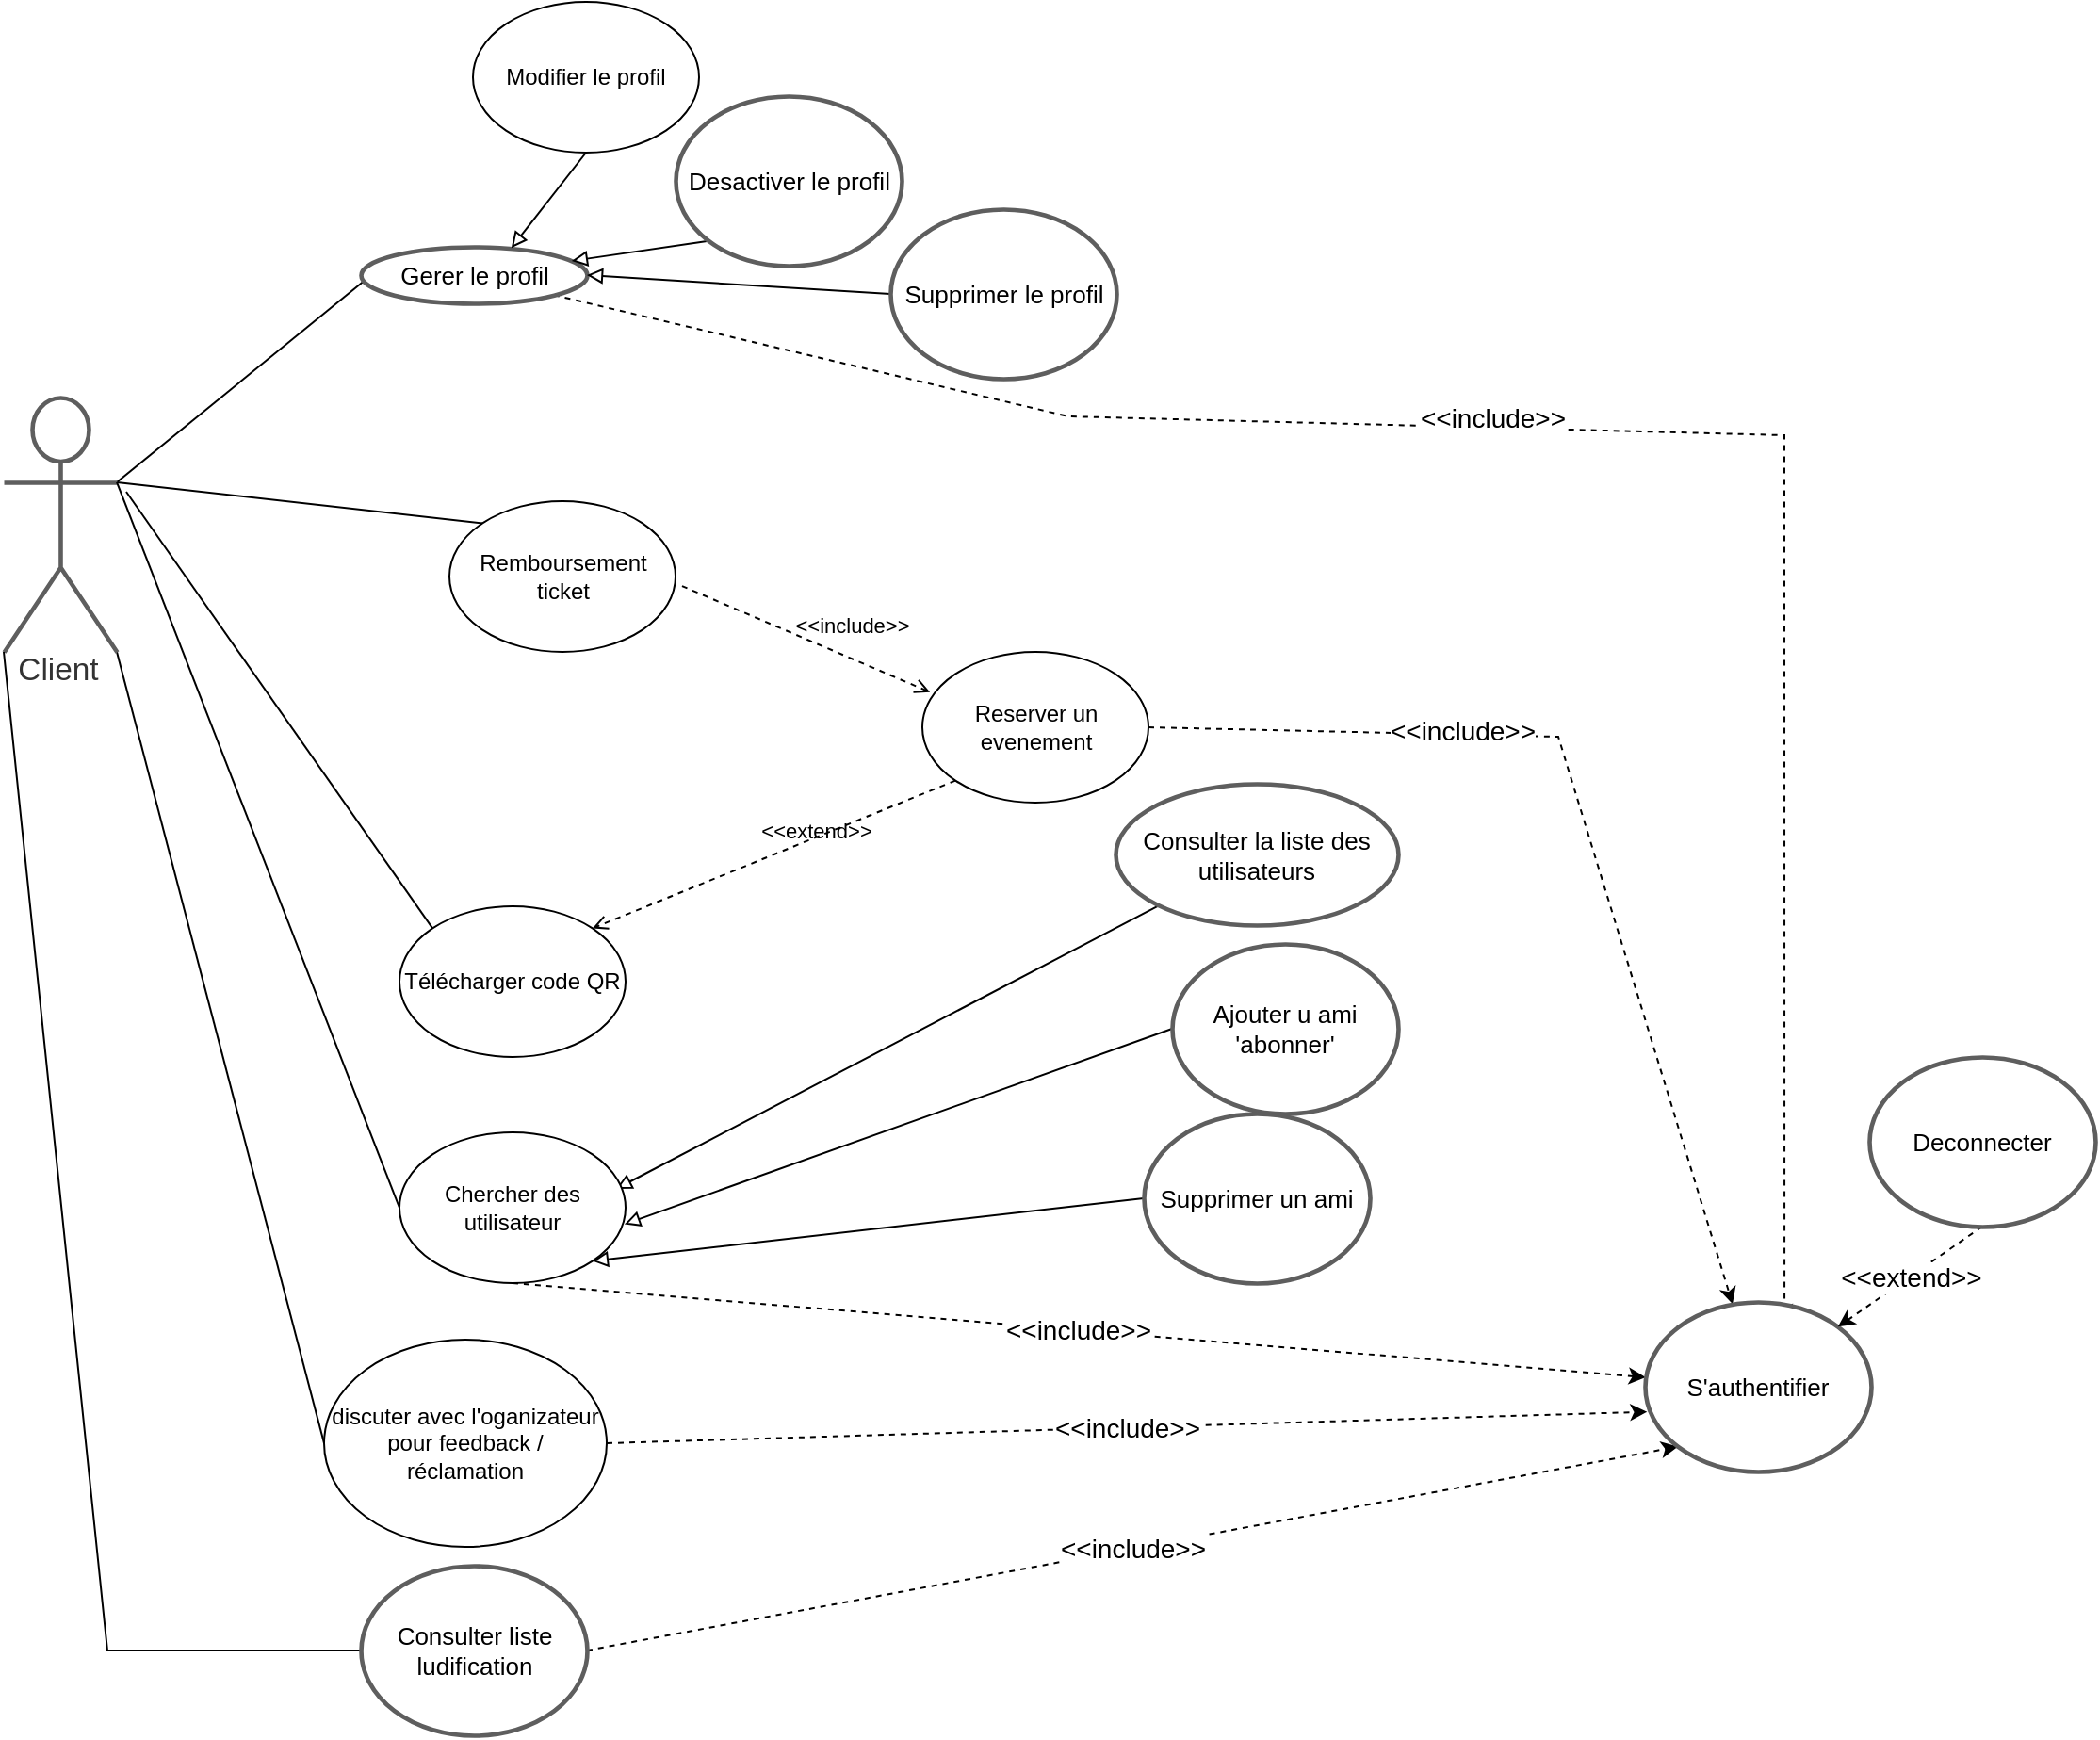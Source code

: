 <mxfile version="20.8.16" type="github">
  <diagram name="Page-1" id="ftNd-YgC9ZWd_KhuzdhC">
    <mxGraphModel dx="1760" dy="940" grid="1" gridSize="10" guides="1" tooltips="1" connect="1" arrows="1" fold="1" page="1" pageScale="1" pageWidth="1169" pageHeight="827" math="0" shadow="0">
      <root>
        <mxCell id="0" />
        <mxCell id="1" parent="0" />
        <mxCell id="OSbUybemLlkvj55cs3ST-1" style="edgeStyle=none;rounded=0;orthogonalLoop=1;jettySize=auto;html=1;exitX=1;exitY=0.333;exitDx=0;exitDy=0;exitPerimeter=0;entryX=0.019;entryY=0.588;entryDx=0;entryDy=0;entryPerimeter=0;fontSize=18;endArrow=none;endFill=0;" edge="1" parent="1" source="OSbUybemLlkvj55cs3ST-4" target="OSbUybemLlkvj55cs3ST-7">
          <mxGeometry relative="1" as="geometry" />
        </mxCell>
        <mxCell id="OSbUybemLlkvj55cs3ST-2" style="edgeStyle=none;rounded=0;orthogonalLoop=1;jettySize=auto;html=1;exitX=1;exitY=0.333;exitDx=0;exitDy=0;exitPerimeter=0;entryX=0;entryY=0;entryDx=0;entryDy=0;fontSize=18;endArrow=none;endFill=0;" edge="1" parent="1" source="OSbUybemLlkvj55cs3ST-4" target="OSbUybemLlkvj55cs3ST-25">
          <mxGeometry relative="1" as="geometry" />
        </mxCell>
        <mxCell id="OSbUybemLlkvj55cs3ST-3" style="edgeStyle=none;rounded=0;orthogonalLoop=1;jettySize=auto;html=1;exitX=1;exitY=1;exitDx=0;exitDy=0;exitPerimeter=0;entryX=0;entryY=0.5;entryDx=0;entryDy=0;fontSize=14;endArrow=none;endFill=0;" edge="1" parent="1" source="OSbUybemLlkvj55cs3ST-4" target="OSbUybemLlkvj55cs3ST-33">
          <mxGeometry relative="1" as="geometry" />
        </mxCell>
        <mxCell id="OSbUybemLlkvj55cs3ST-4" value="Client" style="html=1;overflow=block;blockSpacing=1;shape=umlActor;labelPosition=center;verticalLabelPosition=bottom;verticalAlign=top;whiteSpace=nowrap;fontSize=16.7;fontColor=#333333;align=center;spacing=0;strokeColor=#5e5e5e;strokeOpacity=100;rounded=1;absoluteArcSize=1;arcSize=9;strokeWidth=2.3;lucidId=Zoit8c.qYpQ7;" vertex="1" parent="1">
          <mxGeometry x="40" y="250" width="60" height="135" as="geometry" />
        </mxCell>
        <mxCell id="OSbUybemLlkvj55cs3ST-5" style="edgeStyle=none;rounded=0;orthogonalLoop=1;jettySize=auto;html=1;exitX=1;exitY=1;exitDx=0;exitDy=0;entryX=0.617;entryY=0.111;entryDx=0;entryDy=0;entryPerimeter=0;dashed=1;fontSize=14;endArrow=classic;endFill=1;" edge="1" parent="1" source="OSbUybemLlkvj55cs3ST-7" target="OSbUybemLlkvj55cs3ST-34">
          <mxGeometry relative="1" as="geometry">
            <Array as="points">
              <mxPoint x="605" y="260" />
              <mxPoint x="985" y="270" />
            </Array>
          </mxGeometry>
        </mxCell>
        <mxCell id="OSbUybemLlkvj55cs3ST-6" value="&amp;lt;&amp;lt;include&amp;gt;&amp;gt;" style="edgeLabel;html=1;align=center;verticalAlign=middle;resizable=0;points=[];fontSize=14;" vertex="1" connectable="0" parent="OSbUybemLlkvj55cs3ST-5">
          <mxGeometry x="-0.107" y="5" relative="1" as="geometry">
            <mxPoint as="offset" />
          </mxGeometry>
        </mxCell>
        <mxCell id="OSbUybemLlkvj55cs3ST-7" value="Gerer le profil" style="html=1;overflow=block;blockSpacing=1;whiteSpace=wrap;ellipse;fontSize=13;spacing=3.8;strokeColor=#5e5e5e;strokeOpacity=100;rounded=1;absoluteArcSize=1;arcSize=9;strokeWidth=2.3;lucidId=3sitsereLQRn;" vertex="1" parent="1">
          <mxGeometry x="229.5" y="170" width="120" height="30" as="geometry" />
        </mxCell>
        <mxCell id="OSbUybemLlkvj55cs3ST-8" style="edgeStyle=none;rounded=0;orthogonalLoop=1;jettySize=auto;html=1;exitX=0;exitY=1;exitDx=0;exitDy=0;fontSize=18;endArrow=block;endFill=0;" edge="1" parent="1" source="OSbUybemLlkvj55cs3ST-9" target="OSbUybemLlkvj55cs3ST-7">
          <mxGeometry relative="1" as="geometry" />
        </mxCell>
        <mxCell id="OSbUybemLlkvj55cs3ST-9" value="Desactiver le profil" style="html=1;overflow=block;blockSpacing=1;whiteSpace=wrap;ellipse;fontSize=13;spacing=3.8;strokeColor=#5e5e5e;strokeOpacity=100;rounded=1;absoluteArcSize=1;arcSize=9;strokeWidth=2.3;lucidId=jtitNFk_JNwB;" vertex="1" parent="1">
          <mxGeometry x="396.5" y="90" width="120" height="90" as="geometry" />
        </mxCell>
        <mxCell id="OSbUybemLlkvj55cs3ST-10" style="edgeStyle=none;rounded=0;orthogonalLoop=1;jettySize=auto;html=1;exitX=0;exitY=0.5;exitDx=0;exitDy=0;entryX=0;entryY=1;entryDx=0;entryDy=0;entryPerimeter=0;fontSize=14;endArrow=none;endFill=0;" edge="1" parent="1" source="OSbUybemLlkvj55cs3ST-12" target="OSbUybemLlkvj55cs3ST-4">
          <mxGeometry relative="1" as="geometry">
            <Array as="points">
              <mxPoint x="95" y="915" />
            </Array>
          </mxGeometry>
        </mxCell>
        <mxCell id="OSbUybemLlkvj55cs3ST-11" value="&amp;lt;&amp;lt;include&amp;gt;&amp;gt;" style="edgeStyle=none;rounded=0;orthogonalLoop=1;jettySize=auto;html=1;exitX=1;exitY=0.5;exitDx=0;exitDy=0;entryX=0;entryY=1;entryDx=0;entryDy=0;fontSize=14;endArrow=classic;endFill=1;dashed=1;" edge="1" parent="1" source="OSbUybemLlkvj55cs3ST-12" target="OSbUybemLlkvj55cs3ST-34">
          <mxGeometry relative="1" as="geometry" />
        </mxCell>
        <mxCell id="OSbUybemLlkvj55cs3ST-12" value="Consulter liste ludification" style="html=1;overflow=block;blockSpacing=1;whiteSpace=wrap;ellipse;fontSize=13;spacing=3.8;strokeColor=#5e5e5e;strokeOpacity=100;rounded=1;absoluteArcSize=1;arcSize=9;strokeWidth=2.3;lucidId=AtitZLWRrcX2;" vertex="1" parent="1">
          <mxGeometry x="229.5" y="870" width="120" height="90" as="geometry" />
        </mxCell>
        <mxCell id="OSbUybemLlkvj55cs3ST-13" style="edgeStyle=none;rounded=0;orthogonalLoop=1;jettySize=auto;html=1;exitX=0;exitY=0.5;exitDx=0;exitDy=0;entryX=0.995;entryY=0.61;entryDx=0;entryDy=0;fontSize=18;endArrow=block;endFill=0;entryPerimeter=0;" edge="1" parent="1" source="OSbUybemLlkvj55cs3ST-14" target="OSbUybemLlkvj55cs3ST-31">
          <mxGeometry relative="1" as="geometry">
            <mxPoint x="537.565" y="786.715" as="targetPoint" />
          </mxGeometry>
        </mxCell>
        <mxCell id="OSbUybemLlkvj55cs3ST-14" value="Ajouter u ami &#39;abonner&#39;" style="html=1;overflow=block;blockSpacing=1;whiteSpace=wrap;ellipse;fontSize=13;spacing=3.8;strokeColor=#5e5e5e;strokeOpacity=100;rounded=1;absoluteArcSize=1;arcSize=9;strokeWidth=2.3;lucidId=yuiteOMJiaQA;" vertex="1" parent="1">
          <mxGeometry x="660" y="540" width="120" height="90" as="geometry" />
        </mxCell>
        <mxCell id="OSbUybemLlkvj55cs3ST-15" style="edgeStyle=none;rounded=0;orthogonalLoop=1;jettySize=auto;html=1;exitX=0;exitY=0.5;exitDx=0;exitDy=0;entryX=1;entryY=1;entryDx=0;entryDy=0;fontSize=18;endArrow=block;endFill=0;" edge="1" parent="1" source="OSbUybemLlkvj55cs3ST-16" target="OSbUybemLlkvj55cs3ST-31">
          <mxGeometry relative="1" as="geometry">
            <mxPoint x="523.08" y="795.23" as="targetPoint" />
          </mxGeometry>
        </mxCell>
        <mxCell id="OSbUybemLlkvj55cs3ST-16" value="Supprimer un ami" style="html=1;overflow=block;blockSpacing=1;whiteSpace=wrap;ellipse;fontSize=13;spacing=3.8;strokeColor=#5e5e5e;strokeOpacity=100;rounded=1;absoluteArcSize=1;arcSize=9;strokeWidth=2.3;lucidId=Juitxt.MBrJM;" vertex="1" parent="1">
          <mxGeometry x="645" y="630" width="120" height="90" as="geometry" />
        </mxCell>
        <mxCell id="OSbUybemLlkvj55cs3ST-17" value="" style="edgeStyle=none;rounded=0;orthogonalLoop=1;jettySize=auto;html=1;fontSize=18;endArrow=block;endFill=0;entryX=0.958;entryY=0.375;entryDx=0;entryDy=0;entryPerimeter=0;" edge="1" parent="1" source="OSbUybemLlkvj55cs3ST-18" target="OSbUybemLlkvj55cs3ST-31">
          <mxGeometry relative="1" as="geometry">
            <mxPoint x="553.849" y="746.229" as="targetPoint" />
          </mxGeometry>
        </mxCell>
        <mxCell id="OSbUybemLlkvj55cs3ST-18" value="Consulter la liste des utilisateurs" style="html=1;overflow=block;blockSpacing=1;whiteSpace=wrap;ellipse;fontSize=13;spacing=3.8;strokeColor=#5e5e5e;strokeOpacity=100;rounded=1;absoluteArcSize=1;arcSize=9;strokeWidth=2.3;lucidId=SuitE4AoL12q;" vertex="1" parent="1">
          <mxGeometry x="630" y="455" width="150" height="75" as="geometry" />
        </mxCell>
        <mxCell id="OSbUybemLlkvj55cs3ST-19" style="edgeStyle=none;rounded=0;orthogonalLoop=1;jettySize=auto;html=1;exitX=0.5;exitY=1;exitDx=0;exitDy=0;entryX=0.666;entryY=0.019;entryDx=0;entryDy=0;entryPerimeter=0;fontSize=18;endArrow=block;endFill=0;" edge="1" parent="1" source="OSbUybemLlkvj55cs3ST-20" target="OSbUybemLlkvj55cs3ST-7">
          <mxGeometry relative="1" as="geometry" />
        </mxCell>
        <mxCell id="OSbUybemLlkvj55cs3ST-20" value="Modifier le profil" style="ellipse;whiteSpace=wrap;html=1;" vertex="1" parent="1">
          <mxGeometry x="289" y="40" width="120" height="80" as="geometry" />
        </mxCell>
        <mxCell id="OSbUybemLlkvj55cs3ST-21" style="edgeStyle=none;rounded=0;orthogonalLoop=1;jettySize=auto;html=1;exitX=1;exitY=0.5;exitDx=0;exitDy=0;dashed=1;fontSize=14;endArrow=classic;endFill=1;" edge="1" parent="1" source="OSbUybemLlkvj55cs3ST-23" target="OSbUybemLlkvj55cs3ST-34">
          <mxGeometry relative="1" as="geometry">
            <Array as="points">
              <mxPoint x="865" y="430" />
            </Array>
          </mxGeometry>
        </mxCell>
        <mxCell id="OSbUybemLlkvj55cs3ST-22" value="&amp;lt;&amp;lt;include&amp;gt;&amp;gt;" style="edgeLabel;html=1;align=center;verticalAlign=middle;resizable=0;points=[];fontSize=14;" vertex="1" connectable="0" parent="OSbUybemLlkvj55cs3ST-21">
          <mxGeometry x="-0.379" y="2" relative="1" as="geometry">
            <mxPoint x="1" as="offset" />
          </mxGeometry>
        </mxCell>
        <mxCell id="OSbUybemLlkvj55cs3ST-23" value="Reserver un evenement" style="ellipse;whiteSpace=wrap;html=1;" vertex="1" parent="1">
          <mxGeometry x="527.5" y="385" width="120" height="80" as="geometry" />
        </mxCell>
        <mxCell id="OSbUybemLlkvj55cs3ST-25" value="Remboursement ticket" style="ellipse;whiteSpace=wrap;html=1;" vertex="1" parent="1">
          <mxGeometry x="276.5" y="305" width="120" height="80" as="geometry" />
        </mxCell>
        <mxCell id="OSbUybemLlkvj55cs3ST-27" style="edgeStyle=none;rounded=0;orthogonalLoop=1;jettySize=auto;html=1;exitX=0;exitY=0;exitDx=0;exitDy=0;fontSize=14;endArrow=none;endFill=0;" edge="1" parent="1" source="OSbUybemLlkvj55cs3ST-28">
          <mxGeometry relative="1" as="geometry">
            <mxPoint x="105" y="300" as="targetPoint" />
          </mxGeometry>
        </mxCell>
        <mxCell id="OSbUybemLlkvj55cs3ST-28" value="Télécharger code QR" style="ellipse;whiteSpace=wrap;html=1;" vertex="1" parent="1">
          <mxGeometry x="250" y="520" width="120" height="80" as="geometry" />
        </mxCell>
        <mxCell id="OSbUybemLlkvj55cs3ST-29" style="edgeStyle=none;rounded=0;orthogonalLoop=1;jettySize=auto;html=1;exitX=0;exitY=0.5;exitDx=0;exitDy=0;entryX=1;entryY=0.333;entryDx=0;entryDy=0;entryPerimeter=0;fontSize=14;endArrow=none;endFill=0;" edge="1" parent="1" source="OSbUybemLlkvj55cs3ST-31" target="OSbUybemLlkvj55cs3ST-4">
          <mxGeometry relative="1" as="geometry" />
        </mxCell>
        <mxCell id="OSbUybemLlkvj55cs3ST-30" value="&amp;lt;&amp;lt;include&amp;gt;&amp;gt;" style="edgeStyle=none;rounded=0;orthogonalLoop=1;jettySize=auto;html=1;exitX=0.5;exitY=1;exitDx=0;exitDy=0;dashed=1;fontSize=14;endArrow=classic;endFill=1;" edge="1" parent="1" source="OSbUybemLlkvj55cs3ST-31" target="OSbUybemLlkvj55cs3ST-34">
          <mxGeometry relative="1" as="geometry" />
        </mxCell>
        <mxCell id="OSbUybemLlkvj55cs3ST-31" value="Chercher des utilisateur" style="ellipse;whiteSpace=wrap;html=1;" vertex="1" parent="1">
          <mxGeometry x="250" y="640" width="120" height="80" as="geometry" />
        </mxCell>
        <mxCell id="OSbUybemLlkvj55cs3ST-32" value="&amp;lt;&amp;lt;include&amp;gt;&amp;gt;" style="edgeStyle=none;rounded=0;orthogonalLoop=1;jettySize=auto;html=1;exitX=1;exitY=0.5;exitDx=0;exitDy=0;dashed=1;fontSize=14;endArrow=classic;endFill=1;entryX=0.01;entryY=0.648;entryDx=0;entryDy=0;entryPerimeter=0;" edge="1" parent="1" source="OSbUybemLlkvj55cs3ST-33" target="OSbUybemLlkvj55cs3ST-34">
          <mxGeometry relative="1" as="geometry">
            <mxPoint x="875" y="805.235" as="targetPoint" />
          </mxGeometry>
        </mxCell>
        <mxCell id="OSbUybemLlkvj55cs3ST-33" value="discuter avec l&#39;oganizateur pour feedback / réclamation" style="ellipse;whiteSpace=wrap;html=1;" vertex="1" parent="1">
          <mxGeometry x="210" y="750" width="150" height="110" as="geometry" />
        </mxCell>
        <mxCell id="OSbUybemLlkvj55cs3ST-34" value="S&#39;authentifier" style="html=1;overflow=block;blockSpacing=1;whiteSpace=wrap;ellipse;fontSize=13;spacing=3.8;strokeColor=#5e5e5e;strokeOpacity=100;rounded=1;absoluteArcSize=1;arcSize=9;strokeWidth=2.3;lucidId=XvitAHHM73nt;" vertex="1" parent="1">
          <mxGeometry x="911" y="730" width="120" height="90" as="geometry" />
        </mxCell>
        <mxCell id="OSbUybemLlkvj55cs3ST-35" value="&amp;lt;&amp;lt;extend&amp;gt;&amp;gt;" style="edgeStyle=none;rounded=0;orthogonalLoop=1;jettySize=auto;html=1;exitX=0.5;exitY=1;exitDx=0;exitDy=0;entryX=1;entryY=0;entryDx=0;entryDy=0;fontSize=14;endArrow=classic;endFill=1;dashed=1;" edge="1" parent="1" source="OSbUybemLlkvj55cs3ST-36" target="OSbUybemLlkvj55cs3ST-34">
          <mxGeometry relative="1" as="geometry" />
        </mxCell>
        <mxCell id="OSbUybemLlkvj55cs3ST-36" value="Deconnecter" style="html=1;overflow=block;blockSpacing=1;whiteSpace=wrap;ellipse;fontSize=13;spacing=3.8;strokeColor=#5e5e5e;strokeOpacity=100;rounded=1;absoluteArcSize=1;arcSize=9;strokeWidth=2.3;lucidId=XvitmW9DInrr;" vertex="1" parent="1">
          <mxGeometry x="1030" y="600" width="120" height="90" as="geometry" />
        </mxCell>
        <mxCell id="OSbUybemLlkvj55cs3ST-37" style="edgeStyle=none;rounded=0;orthogonalLoop=1;jettySize=auto;html=1;exitX=0;exitY=0.5;exitDx=0;exitDy=0;entryX=1;entryY=0.5;entryDx=0;entryDy=0;fontSize=18;endArrow=block;endFill=0;" edge="1" parent="1" source="OSbUybemLlkvj55cs3ST-38" target="OSbUybemLlkvj55cs3ST-7">
          <mxGeometry relative="1" as="geometry" />
        </mxCell>
        <mxCell id="OSbUybemLlkvj55cs3ST-38" value="Supprimer le profil" style="html=1;overflow=block;blockSpacing=1;whiteSpace=wrap;ellipse;fontSize=13;spacing=3.8;strokeColor=#5e5e5e;strokeOpacity=100;rounded=1;absoluteArcSize=1;arcSize=9;strokeWidth=2.3;lucidId=jtitNFk_JNwB;" vertex="1" parent="1">
          <mxGeometry x="510.5" y="150" width="120" height="90" as="geometry" />
        </mxCell>
        <mxCell id="OSbUybemLlkvj55cs3ST-39" value="&amp;lt;&amp;lt;include&amp;gt;&amp;gt;" style="html=1;verticalAlign=bottom;labelBackgroundColor=none;endArrow=open;endFill=0;dashed=1;rounded=0;exitX=1.029;exitY=0.563;exitDx=0;exitDy=0;exitPerimeter=0;entryX=0.034;entryY=0.267;entryDx=0;entryDy=0;entryPerimeter=0;" edge="1" parent="1" source="OSbUybemLlkvj55cs3ST-25" target="OSbUybemLlkvj55cs3ST-23">
          <mxGeometry x="0.321" y="8" width="160" relative="1" as="geometry">
            <mxPoint x="376.5" y="390" as="sourcePoint" />
            <mxPoint x="536.5" y="390" as="targetPoint" />
            <mxPoint as="offset" />
          </mxGeometry>
        </mxCell>
        <mxCell id="OSbUybemLlkvj55cs3ST-44" value="&amp;lt;&amp;lt;extend&amp;gt;&amp;gt;" style="html=1;verticalAlign=bottom;labelBackgroundColor=none;endArrow=open;endFill=0;dashed=1;rounded=0;entryX=1;entryY=0;entryDx=0;entryDy=0;exitX=0;exitY=1;exitDx=0;exitDy=0;" edge="1" parent="1" source="OSbUybemLlkvj55cs3ST-23" target="OSbUybemLlkvj55cs3ST-28">
          <mxGeometry x="-0.218" y="5" width="160" relative="1" as="geometry">
            <mxPoint x="350" y="430" as="sourcePoint" />
            <mxPoint x="510" y="470" as="targetPoint" />
            <mxPoint as="offset" />
          </mxGeometry>
        </mxCell>
      </root>
    </mxGraphModel>
  </diagram>
</mxfile>
